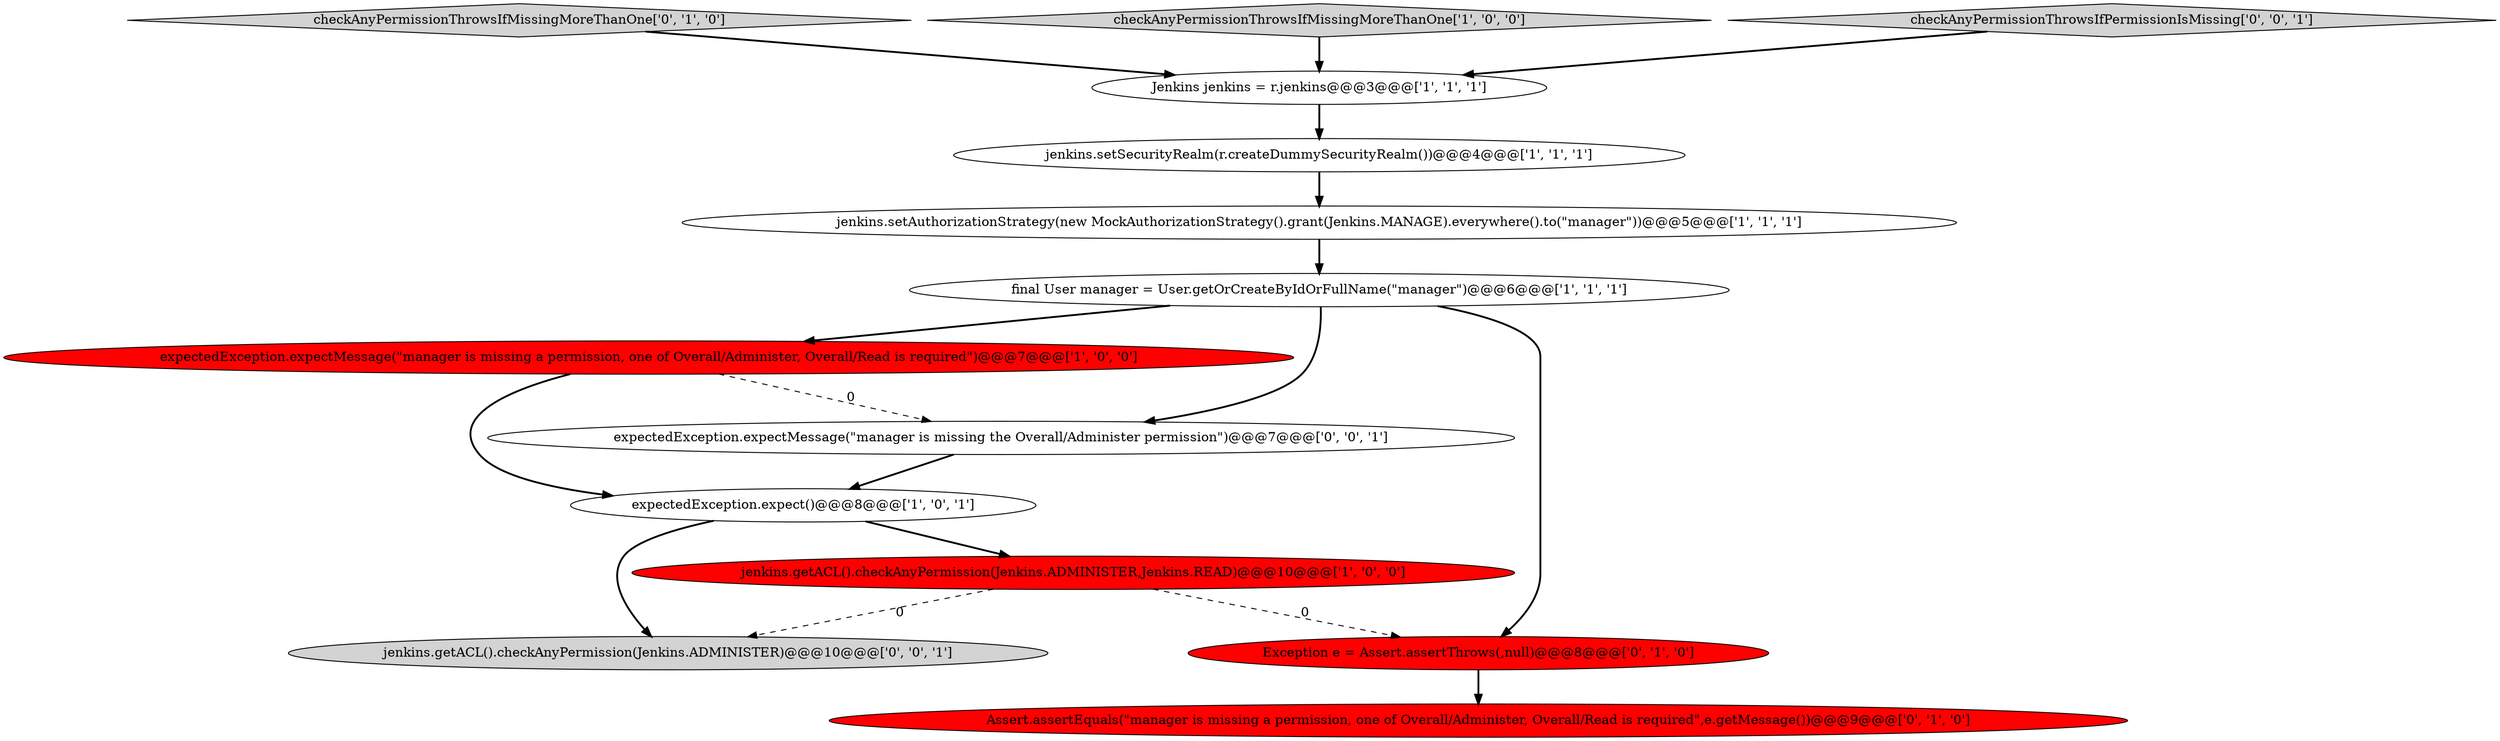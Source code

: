 digraph {
0 [style = filled, label = "Jenkins jenkins = r.jenkins@@@3@@@['1', '1', '1']", fillcolor = white, shape = ellipse image = "AAA0AAABBB1BBB"];
8 [style = filled, label = "Assert.assertEquals(\"manager is missing a permission, one of Overall/Administer, Overall/Read is required\",e.getMessage())@@@9@@@['0', '1', '0']", fillcolor = red, shape = ellipse image = "AAA1AAABBB2BBB"];
13 [style = filled, label = "jenkins.getACL().checkAnyPermission(Jenkins.ADMINISTER)@@@10@@@['0', '0', '1']", fillcolor = lightgray, shape = ellipse image = "AAA0AAABBB3BBB"];
4 [style = filled, label = "expectedException.expectMessage(\"manager is missing a permission, one of Overall/Administer, Overall/Read is required\")@@@7@@@['1', '0', '0']", fillcolor = red, shape = ellipse image = "AAA1AAABBB1BBB"];
9 [style = filled, label = "checkAnyPermissionThrowsIfMissingMoreThanOne['0', '1', '0']", fillcolor = lightgray, shape = diamond image = "AAA0AAABBB2BBB"];
2 [style = filled, label = "checkAnyPermissionThrowsIfMissingMoreThanOne['1', '0', '0']", fillcolor = lightgray, shape = diamond image = "AAA0AAABBB1BBB"];
1 [style = filled, label = "jenkins.getACL().checkAnyPermission(Jenkins.ADMINISTER,Jenkins.READ)@@@10@@@['1', '0', '0']", fillcolor = red, shape = ellipse image = "AAA1AAABBB1BBB"];
12 [style = filled, label = "checkAnyPermissionThrowsIfPermissionIsMissing['0', '0', '1']", fillcolor = lightgray, shape = diamond image = "AAA0AAABBB3BBB"];
7 [style = filled, label = "final User manager = User.getOrCreateByIdOrFullName(\"manager\")@@@6@@@['1', '1', '1']", fillcolor = white, shape = ellipse image = "AAA0AAABBB1BBB"];
5 [style = filled, label = "expectedException.expect()@@@8@@@['1', '0', '1']", fillcolor = white, shape = ellipse image = "AAA0AAABBB1BBB"];
11 [style = filled, label = "expectedException.expectMessage(\"manager is missing the Overall/Administer permission\")@@@7@@@['0', '0', '1']", fillcolor = white, shape = ellipse image = "AAA0AAABBB3BBB"];
3 [style = filled, label = "jenkins.setAuthorizationStrategy(new MockAuthorizationStrategy().grant(Jenkins.MANAGE).everywhere().to(\"manager\"))@@@5@@@['1', '1', '1']", fillcolor = white, shape = ellipse image = "AAA0AAABBB1BBB"];
6 [style = filled, label = "jenkins.setSecurityRealm(r.createDummySecurityRealm())@@@4@@@['1', '1', '1']", fillcolor = white, shape = ellipse image = "AAA0AAABBB1BBB"];
10 [style = filled, label = "Exception e = Assert.assertThrows(,null)@@@8@@@['0', '1', '0']", fillcolor = red, shape = ellipse image = "AAA1AAABBB2BBB"];
6->3 [style = bold, label=""];
5->1 [style = bold, label=""];
11->5 [style = bold, label=""];
2->0 [style = bold, label=""];
7->11 [style = bold, label=""];
1->10 [style = dashed, label="0"];
7->4 [style = bold, label=""];
9->0 [style = bold, label=""];
10->8 [style = bold, label=""];
4->11 [style = dashed, label="0"];
3->7 [style = bold, label=""];
0->6 [style = bold, label=""];
4->5 [style = bold, label=""];
7->10 [style = bold, label=""];
12->0 [style = bold, label=""];
5->13 [style = bold, label=""];
1->13 [style = dashed, label="0"];
}
